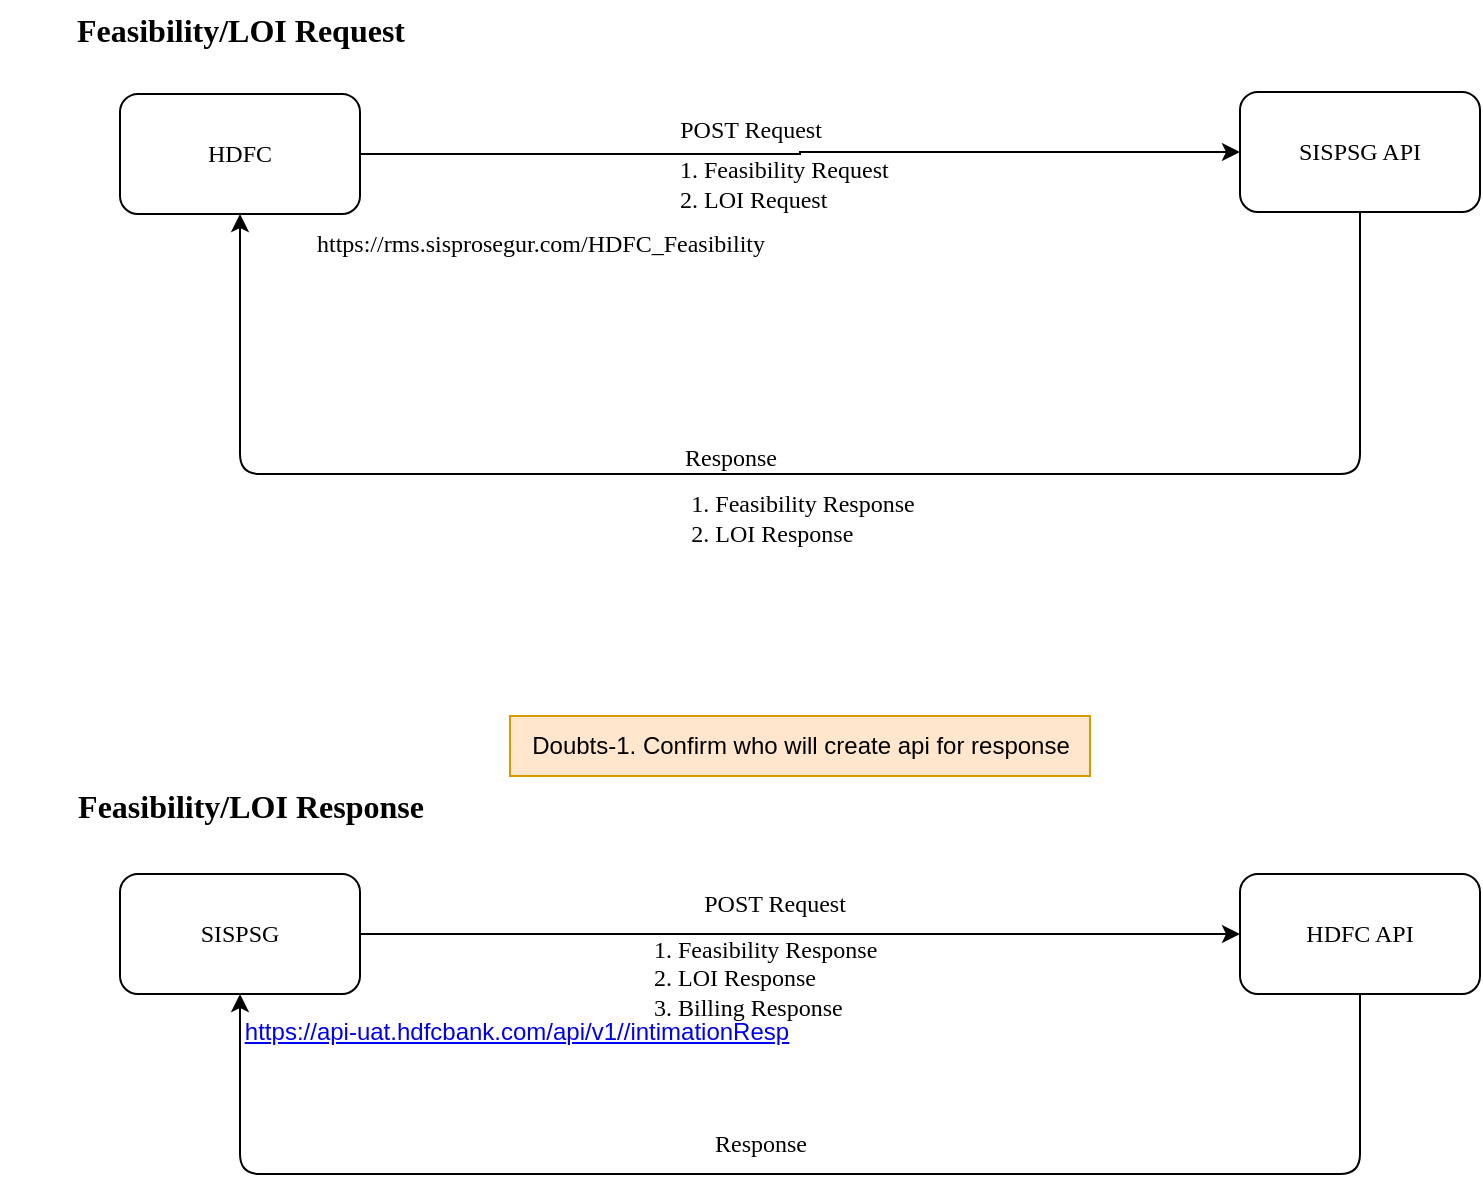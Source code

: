 <mxfile version="23.1.6" type="github">
  <diagram name="Page-1" id="uprE5jeDA3EvAK1ppm78">
    <mxGraphModel dx="1035" dy="600" grid="1" gridSize="10" guides="1" tooltips="1" connect="1" arrows="1" fold="1" page="1" pageScale="1" pageWidth="850" pageHeight="1100" math="0" shadow="0">
      <root>
        <mxCell id="0" />
        <mxCell id="1" parent="0" />
        <mxCell id="QY8g60V_eEfAb3vljTi_-10" value="" style="edgeStyle=orthogonalEdgeStyle;rounded=0;orthogonalLoop=1;jettySize=auto;html=1;fontFamily=Verdana;fontStyle=0" edge="1" parent="1" source="QY8g60V_eEfAb3vljTi_-1" target="QY8g60V_eEfAb3vljTi_-9">
          <mxGeometry relative="1" as="geometry" />
        </mxCell>
        <mxCell id="QY8g60V_eEfAb3vljTi_-1" value="HDFC" style="rounded=1;whiteSpace=wrap;html=1;fontStyle=0;fontFamily=Verdana;" vertex="1" parent="1">
          <mxGeometry x="60" y="50" width="120" height="60" as="geometry" />
        </mxCell>
        <mxCell id="QY8g60V_eEfAb3vljTi_-13" style="edgeStyle=orthogonalEdgeStyle;rounded=1;orthogonalLoop=1;jettySize=auto;html=1;exitX=0.5;exitY=1;exitDx=0;exitDy=0;entryX=0.5;entryY=1;entryDx=0;entryDy=0;fontFamily=Verdana;fontStyle=0;curved=0;" edge="1" parent="1" source="QY8g60V_eEfAb3vljTi_-9" target="QY8g60V_eEfAb3vljTi_-1">
          <mxGeometry relative="1" as="geometry">
            <mxPoint x="175" y="299" as="targetPoint" />
            <Array as="points">
              <mxPoint x="680" y="240" />
              <mxPoint x="120" y="240" />
            </Array>
          </mxGeometry>
        </mxCell>
        <mxCell id="QY8g60V_eEfAb3vljTi_-9" value="SISPSG API" style="whiteSpace=wrap;html=1;rounded=1;fontStyle=0;fontFamily=Verdana;" vertex="1" parent="1">
          <mxGeometry x="620" y="49" width="120" height="60" as="geometry" />
        </mxCell>
        <mxCell id="QY8g60V_eEfAb3vljTi_-12" value="&lt;div align=&quot;left&quot;&gt;&lt;ol&gt;&lt;li&gt;Feasibility Request&lt;/li&gt;&lt;li&gt;LOI Request&lt;br&gt;&lt;/li&gt;&lt;/ol&gt;&lt;/div&gt;" style="text;html=1;align=left;verticalAlign=middle;resizable=0;points=[];autosize=1;strokeColor=none;fillColor=none;fontStyle=0;fontFamily=Verdana;" vertex="1" parent="1">
          <mxGeometry x="310" y="60" width="180" height="70" as="geometry" />
        </mxCell>
        <mxCell id="QY8g60V_eEfAb3vljTi_-14" value="&lt;div align=&quot;left&quot;&gt;&lt;ol&gt;&lt;li&gt;Feasibility Response&lt;/li&gt;&lt;li&gt;LOI Response&lt;/li&gt;&lt;/ol&gt;&lt;/div&gt;" style="text;html=1;align=center;verticalAlign=middle;resizable=0;points=[];autosize=1;strokeColor=none;fillColor=none;fontStyle=0;fontFamily=Verdana;" vertex="1" parent="1">
          <mxGeometry x="292" y="227" width="190" height="70" as="geometry" />
        </mxCell>
        <mxCell id="QY8g60V_eEfAb3vljTi_-15" value="POST Request" style="text;html=1;align=center;verticalAlign=middle;resizable=0;points=[];autosize=1;strokeColor=none;fillColor=none;fontStyle=0;fontFamily=Verdana;" vertex="1" parent="1">
          <mxGeometry x="320" y="53" width="110" height="30" as="geometry" />
        </mxCell>
        <mxCell id="QY8g60V_eEfAb3vljTi_-16" value="Response" style="text;html=1;align=center;verticalAlign=middle;resizable=0;points=[];autosize=1;strokeColor=none;fillColor=none;fontStyle=0;fontFamily=Verdana;" vertex="1" parent="1">
          <mxGeometry x="320" y="217" width="90" height="30" as="geometry" />
        </mxCell>
        <UserObject label="https://rms.sisprosegur.com/HDFC_Feasibility" link="https://rms.sisprosegur.com/HDFC_Feasibility" id="QY8g60V_eEfAb3vljTi_-17">
          <mxCell style="text;html=1;align=center;verticalAlign=middle;resizable=0;points=[];autosize=1;strokeColor=none;fillColor=none;fontFamily=Verdana;fontStyle=0" vertex="1" parent="1">
            <mxGeometry x="115" y="110" width="310" height="30" as="geometry" />
          </mxCell>
        </UserObject>
        <mxCell id="QY8g60V_eEfAb3vljTi_-23" value="Feasibility/LOI Request" style="text;html=1;align=center;verticalAlign=middle;resizable=0;points=[];autosize=1;strokeColor=none;fillColor=none;fontStyle=1;fontSize=16;fontFamily=Verdana;" vertex="1" parent="1">
          <mxGeometry y="3" width="240" height="30" as="geometry" />
        </mxCell>
        <mxCell id="QY8g60V_eEfAb3vljTi_-24" value="Feasibility/LOI Response" style="text;html=1;align=center;verticalAlign=middle;resizable=0;points=[];autosize=1;strokeColor=none;fillColor=none;fontStyle=1;fontSize=16;fontFamily=Verdana;" vertex="1" parent="1">
          <mxGeometry y="391" width="250" height="30" as="geometry" />
        </mxCell>
        <mxCell id="QY8g60V_eEfAb3vljTi_-27" value="" style="edgeStyle=orthogonalEdgeStyle;rounded=0;orthogonalLoop=1;jettySize=auto;html=1;" edge="1" parent="1" source="QY8g60V_eEfAb3vljTi_-25" target="QY8g60V_eEfAb3vljTi_-26">
          <mxGeometry relative="1" as="geometry" />
        </mxCell>
        <mxCell id="QY8g60V_eEfAb3vljTi_-25" value="SISPSG" style="whiteSpace=wrap;html=1;rounded=1;fontStyle=0;fontFamily=Verdana;" vertex="1" parent="1">
          <mxGeometry x="60" y="440" width="120" height="60" as="geometry" />
        </mxCell>
        <mxCell id="QY8g60V_eEfAb3vljTi_-28" style="edgeStyle=orthogonalEdgeStyle;rounded=1;orthogonalLoop=1;jettySize=auto;html=1;exitX=0.5;exitY=1;exitDx=0;exitDy=0;entryX=0.5;entryY=1;entryDx=0;entryDy=0;curved=0;" edge="1" parent="1" source="QY8g60V_eEfAb3vljTi_-26" target="QY8g60V_eEfAb3vljTi_-25">
          <mxGeometry relative="1" as="geometry">
            <Array as="points">
              <mxPoint x="680" y="590" />
              <mxPoint x="120" y="590" />
            </Array>
          </mxGeometry>
        </mxCell>
        <mxCell id="QY8g60V_eEfAb3vljTi_-26" value="HDFC API" style="whiteSpace=wrap;html=1;fontFamily=Verdana;rounded=1;fontStyle=0;" vertex="1" parent="1">
          <mxGeometry x="620" y="440" width="120" height="60" as="geometry" />
        </mxCell>
        <mxCell id="QY8g60V_eEfAb3vljTi_-29" value="POST Request" style="text;html=1;align=center;verticalAlign=middle;resizable=0;points=[];autosize=1;strokeColor=none;fillColor=none;fontStyle=0;fontFamily=Verdana;" vertex="1" parent="1">
          <mxGeometry x="332" y="440" width="110" height="30" as="geometry" />
        </mxCell>
        <mxCell id="QY8g60V_eEfAb3vljTi_-30" value="Response" style="text;html=1;align=center;verticalAlign=middle;resizable=0;points=[];autosize=1;strokeColor=none;fillColor=none;fontStyle=0;fontFamily=Verdana;" vertex="1" parent="1">
          <mxGeometry x="335" y="560" width="90" height="30" as="geometry" />
        </mxCell>
        <mxCell id="QY8g60V_eEfAb3vljTi_-31" value="&lt;u&gt;&lt;a title=&quot;Original URL: https://api-uat.hdfcbank.com/api/v1/dsb/intimationResp. Click or tap if you trust this link.&quot; target=&quot;_blank&quot; href=&quot;https://ind01.safelinks.protection.outlook.com/?url=https%3A%2F%2Fapi-uat.hdfcbank.com%2Fapi%2Fv1%2Fdsb%2FintimationResp&amp;amp;data=05%7C01%7Cshubham.pawar4%40hdfcbank.com%7C284244c8ec6b4c64b9b008db6e779bee%7C827fd02205a64e57be9ccc069b6ae62d%7C0%7C0%7C638225232243491934%7CUnknown%7CTWFpbGZsb3d8eyJWIjoiMC4wLjAwMDAiLCJQIjoiV2luMzIiLCJBTiI6Ik1haWwiLCJXVCI6Mn0%3D%7C3000%7C%7C%7C&amp;amp;sdata=QB7lebr9Tw6JcELbrLSqCNylo0V3PcAyTXZZP5ZpUk0%3D&amp;amp;reserved=0&quot;&gt;https://api-uat.hdfcbank.com/api/v1//intimationResp&lt;/a&gt;&lt;/u&gt;" style="text;html=1;align=center;verticalAlign=middle;resizable=0;points=[];autosize=1;strokeColor=none;fillColor=none;" vertex="1" parent="1">
          <mxGeometry x="108" y="504" width="300" height="30" as="geometry" />
        </mxCell>
        <mxCell id="QY8g60V_eEfAb3vljTi_-32" value="&lt;div align=&quot;left&quot;&gt;&lt;ol&gt;&lt;li&gt;Feasibility Response&lt;/li&gt;&lt;li&gt;LOI Response&lt;/li&gt;&lt;li&gt;Billing Response&lt;br&gt;&lt;/li&gt;&lt;/ol&gt;&lt;/div&gt;" style="text;html=1;align=left;verticalAlign=middle;resizable=0;points=[];autosize=1;strokeColor=none;fillColor=none;fontStyle=0;fontFamily=Verdana;" vertex="1" parent="1">
          <mxGeometry x="297" y="452" width="190" height="80" as="geometry" />
        </mxCell>
        <mxCell id="QY8g60V_eEfAb3vljTi_-34" value="Doubts-1. Confirm who will create api for response " style="text;html=1;align=center;verticalAlign=middle;resizable=0;points=[];autosize=1;strokeColor=#d79b00;fillColor=#ffe6cc;" vertex="1" parent="1">
          <mxGeometry x="255" y="361" width="290" height="30" as="geometry" />
        </mxCell>
      </root>
    </mxGraphModel>
  </diagram>
</mxfile>
